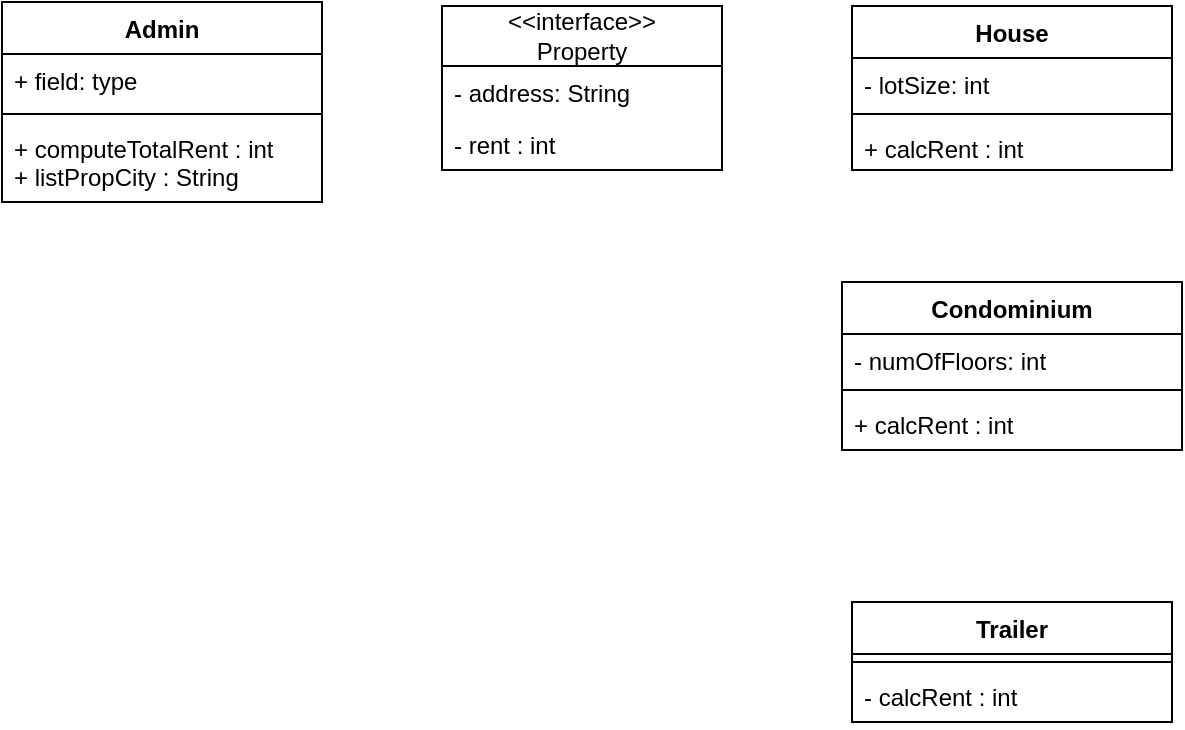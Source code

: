 <mxfile version="27.0.9">
  <diagram name="Page-1" id="wxTbD6CdXoa8__opgv5Q">
    <mxGraphModel dx="2066" dy="912" grid="1" gridSize="10" guides="1" tooltips="1" connect="1" arrows="1" fold="1" page="1" pageScale="1" pageWidth="850" pageHeight="1100" math="0" shadow="0">
      <root>
        <mxCell id="0" />
        <mxCell id="1" parent="0" />
        <mxCell id="sLnPQcyGRP_rwjLO32x6-5" value="Condominium" style="swimlane;fontStyle=1;align=center;verticalAlign=top;childLayout=stackLayout;horizontal=1;startSize=26;horizontalStack=0;resizeParent=1;resizeParentMax=0;resizeLast=0;collapsible=1;marginBottom=0;whiteSpace=wrap;html=1;" vertex="1" parent="1">
          <mxGeometry x="570" y="340" width="170" height="84" as="geometry" />
        </mxCell>
        <mxCell id="sLnPQcyGRP_rwjLO32x6-6" value="&lt;div&gt;&lt;span style=&quot;background-color: transparent; color: light-dark(rgb(0, 0, 0), rgb(255, 255, 255));&quot;&gt;- numOfFloors: int&lt;/span&gt;&lt;/div&gt;" style="text;strokeColor=none;fillColor=none;align=left;verticalAlign=top;spacingLeft=4;spacingRight=4;overflow=hidden;rotatable=0;points=[[0,0.5],[1,0.5]];portConstraint=eastwest;whiteSpace=wrap;html=1;" vertex="1" parent="sLnPQcyGRP_rwjLO32x6-5">
          <mxGeometry y="26" width="170" height="24" as="geometry" />
        </mxCell>
        <mxCell id="sLnPQcyGRP_rwjLO32x6-7" value="" style="line;strokeWidth=1;fillColor=none;align=left;verticalAlign=middle;spacingTop=-1;spacingLeft=3;spacingRight=3;rotatable=0;labelPosition=right;points=[];portConstraint=eastwest;strokeColor=inherit;" vertex="1" parent="sLnPQcyGRP_rwjLO32x6-5">
          <mxGeometry y="50" width="170" height="8" as="geometry" />
        </mxCell>
        <mxCell id="sLnPQcyGRP_rwjLO32x6-8" value="+ calcRent : int" style="text;strokeColor=none;fillColor=none;align=left;verticalAlign=top;spacingLeft=4;spacingRight=4;overflow=hidden;rotatable=0;points=[[0,0.5],[1,0.5]];portConstraint=eastwest;whiteSpace=wrap;html=1;" vertex="1" parent="sLnPQcyGRP_rwjLO32x6-5">
          <mxGeometry y="58" width="170" height="26" as="geometry" />
        </mxCell>
        <mxCell id="sLnPQcyGRP_rwjLO32x6-9" value="House" style="swimlane;fontStyle=1;align=center;verticalAlign=top;childLayout=stackLayout;horizontal=1;startSize=26;horizontalStack=0;resizeParent=1;resizeParentMax=0;resizeLast=0;collapsible=1;marginBottom=0;whiteSpace=wrap;html=1;" vertex="1" parent="1">
          <mxGeometry x="575" y="202" width="160" height="82" as="geometry" />
        </mxCell>
        <mxCell id="sLnPQcyGRP_rwjLO32x6-10" value="&lt;div&gt;- lotSize: int&lt;/div&gt;" style="text;strokeColor=none;fillColor=none;align=left;verticalAlign=top;spacingLeft=4;spacingRight=4;overflow=hidden;rotatable=0;points=[[0,0.5],[1,0.5]];portConstraint=eastwest;whiteSpace=wrap;html=1;" vertex="1" parent="sLnPQcyGRP_rwjLO32x6-9">
          <mxGeometry y="26" width="160" height="24" as="geometry" />
        </mxCell>
        <mxCell id="sLnPQcyGRP_rwjLO32x6-11" value="" style="line;strokeWidth=1;fillColor=none;align=left;verticalAlign=middle;spacingTop=-1;spacingLeft=3;spacingRight=3;rotatable=0;labelPosition=right;points=[];portConstraint=eastwest;strokeColor=inherit;" vertex="1" parent="sLnPQcyGRP_rwjLO32x6-9">
          <mxGeometry y="50" width="160" height="8" as="geometry" />
        </mxCell>
        <mxCell id="sLnPQcyGRP_rwjLO32x6-12" value="+ calcRent : int" style="text;strokeColor=none;fillColor=none;align=left;verticalAlign=top;spacingLeft=4;spacingRight=4;overflow=hidden;rotatable=0;points=[[0,0.5],[1,0.5]];portConstraint=eastwest;whiteSpace=wrap;html=1;" vertex="1" parent="sLnPQcyGRP_rwjLO32x6-9">
          <mxGeometry y="58" width="160" height="24" as="geometry" />
        </mxCell>
        <mxCell id="sLnPQcyGRP_rwjLO32x6-14" value="&amp;lt;&amp;lt;interface&amp;gt;&amp;gt;&lt;div&gt;Property&lt;/div&gt;" style="swimlane;fontStyle=0;childLayout=stackLayout;horizontal=1;startSize=30;fillColor=none;horizontalStack=0;resizeParent=1;resizeParentMax=0;resizeLast=0;collapsible=1;marginBottom=0;whiteSpace=wrap;html=1;" vertex="1" parent="1">
          <mxGeometry x="370" y="202" width="140" height="82" as="geometry" />
        </mxCell>
        <mxCell id="sLnPQcyGRP_rwjLO32x6-15" value="- address: String" style="text;strokeColor=none;fillColor=none;align=left;verticalAlign=top;spacingLeft=4;spacingRight=4;overflow=hidden;rotatable=0;points=[[0,0.5],[1,0.5]];portConstraint=eastwest;whiteSpace=wrap;html=1;" vertex="1" parent="sLnPQcyGRP_rwjLO32x6-14">
          <mxGeometry y="30" width="140" height="26" as="geometry" />
        </mxCell>
        <mxCell id="sLnPQcyGRP_rwjLO32x6-16" value="- rent : int" style="text;strokeColor=none;fillColor=none;align=left;verticalAlign=top;spacingLeft=4;spacingRight=4;overflow=hidden;rotatable=0;points=[[0,0.5],[1,0.5]];portConstraint=eastwest;whiteSpace=wrap;html=1;" vertex="1" parent="sLnPQcyGRP_rwjLO32x6-14">
          <mxGeometry y="56" width="140" height="26" as="geometry" />
        </mxCell>
        <mxCell id="sLnPQcyGRP_rwjLO32x6-18" value="Admin" style="swimlane;fontStyle=1;align=center;verticalAlign=top;childLayout=stackLayout;horizontal=1;startSize=26;horizontalStack=0;resizeParent=1;resizeParentMax=0;resizeLast=0;collapsible=1;marginBottom=0;whiteSpace=wrap;html=1;" vertex="1" parent="1">
          <mxGeometry x="150" y="200" width="160" height="100" as="geometry" />
        </mxCell>
        <mxCell id="sLnPQcyGRP_rwjLO32x6-19" value="+ field: type" style="text;strokeColor=none;fillColor=none;align=left;verticalAlign=top;spacingLeft=4;spacingRight=4;overflow=hidden;rotatable=0;points=[[0,0.5],[1,0.5]];portConstraint=eastwest;whiteSpace=wrap;html=1;" vertex="1" parent="sLnPQcyGRP_rwjLO32x6-18">
          <mxGeometry y="26" width="160" height="26" as="geometry" />
        </mxCell>
        <mxCell id="sLnPQcyGRP_rwjLO32x6-20" value="" style="line;strokeWidth=1;fillColor=none;align=left;verticalAlign=middle;spacingTop=-1;spacingLeft=3;spacingRight=3;rotatable=0;labelPosition=right;points=[];portConstraint=eastwest;strokeColor=inherit;" vertex="1" parent="sLnPQcyGRP_rwjLO32x6-18">
          <mxGeometry y="52" width="160" height="8" as="geometry" />
        </mxCell>
        <mxCell id="sLnPQcyGRP_rwjLO32x6-21" value="+ computeTotalRent : int&lt;div&gt;+ listPropCity : String&lt;/div&gt;" style="text;strokeColor=none;fillColor=none;align=left;verticalAlign=top;spacingLeft=4;spacingRight=4;overflow=hidden;rotatable=0;points=[[0,0.5],[1,0.5]];portConstraint=eastwest;whiteSpace=wrap;html=1;" vertex="1" parent="sLnPQcyGRP_rwjLO32x6-18">
          <mxGeometry y="60" width="160" height="40" as="geometry" />
        </mxCell>
        <mxCell id="sLnPQcyGRP_rwjLO32x6-22" value="Trailer" style="swimlane;fontStyle=1;align=center;verticalAlign=top;childLayout=stackLayout;horizontal=1;startSize=26;horizontalStack=0;resizeParent=1;resizeParentMax=0;resizeLast=0;collapsible=1;marginBottom=0;whiteSpace=wrap;html=1;" vertex="1" parent="1">
          <mxGeometry x="575" y="500" width="160" height="60" as="geometry" />
        </mxCell>
        <mxCell id="sLnPQcyGRP_rwjLO32x6-24" value="" style="line;strokeWidth=1;fillColor=none;align=left;verticalAlign=middle;spacingTop=-1;spacingLeft=3;spacingRight=3;rotatable=0;labelPosition=right;points=[];portConstraint=eastwest;strokeColor=inherit;" vertex="1" parent="sLnPQcyGRP_rwjLO32x6-22">
          <mxGeometry y="26" width="160" height="8" as="geometry" />
        </mxCell>
        <mxCell id="sLnPQcyGRP_rwjLO32x6-25" value="- calcRent : int" style="text;strokeColor=none;fillColor=none;align=left;verticalAlign=top;spacingLeft=4;spacingRight=4;overflow=hidden;rotatable=0;points=[[0,0.5],[1,0.5]];portConstraint=eastwest;whiteSpace=wrap;html=1;" vertex="1" parent="sLnPQcyGRP_rwjLO32x6-22">
          <mxGeometry y="34" width="160" height="26" as="geometry" />
        </mxCell>
      </root>
    </mxGraphModel>
  </diagram>
</mxfile>
